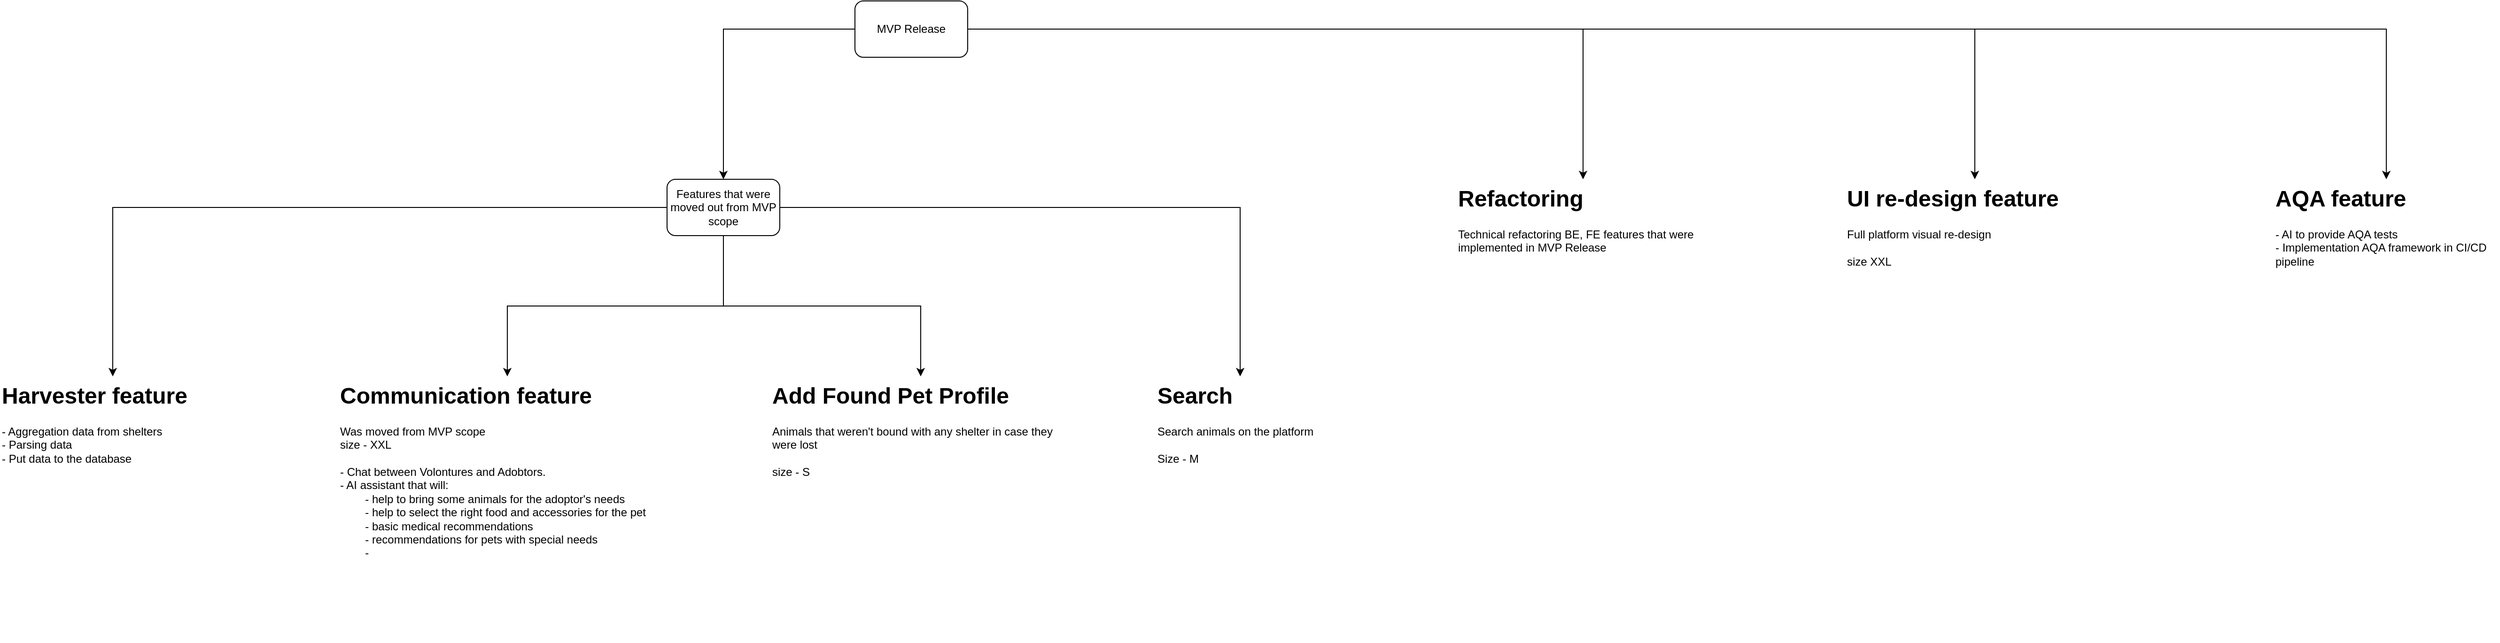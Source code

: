 <mxfile version="26.1.3">
  <diagram name="Сторінка-1" id="smZylFU8Ez6Xz393hW2x">
    <mxGraphModel dx="2411" dy="1696" grid="1" gridSize="10" guides="1" tooltips="1" connect="1" arrows="1" fold="1" page="1" pageScale="1" pageWidth="1169" pageHeight="827" math="0" shadow="0">
      <root>
        <mxCell id="0" />
        <mxCell id="1" parent="0" />
        <mxCell id="no2RGBAZu8elhLlSzY0b-4" style="edgeStyle=orthogonalEdgeStyle;rounded=0;orthogonalLoop=1;jettySize=auto;html=1;entryX=0.5;entryY=0;entryDx=0;entryDy=0;" edge="1" parent="1" source="no2RGBAZu8elhLlSzY0b-1" target="no2RGBAZu8elhLlSzY0b-2">
          <mxGeometry relative="1" as="geometry" />
        </mxCell>
        <mxCell id="no2RGBAZu8elhLlSzY0b-5" style="edgeStyle=orthogonalEdgeStyle;rounded=0;orthogonalLoop=1;jettySize=auto;html=1;entryX=0.5;entryY=0;entryDx=0;entryDy=0;" edge="1" parent="1" source="no2RGBAZu8elhLlSzY0b-1" target="no2RGBAZu8elhLlSzY0b-3">
          <mxGeometry relative="1" as="geometry" />
        </mxCell>
        <mxCell id="no2RGBAZu8elhLlSzY0b-7" style="edgeStyle=orthogonalEdgeStyle;rounded=0;orthogonalLoop=1;jettySize=auto;html=1;entryX=0.5;entryY=0;entryDx=0;entryDy=0;" edge="1" parent="1" source="no2RGBAZu8elhLlSzY0b-1" target="no2RGBAZu8elhLlSzY0b-6">
          <mxGeometry relative="1" as="geometry" />
        </mxCell>
        <mxCell id="no2RGBAZu8elhLlSzY0b-9" style="edgeStyle=orthogonalEdgeStyle;rounded=0;orthogonalLoop=1;jettySize=auto;html=1;" edge="1" parent="1" source="no2RGBAZu8elhLlSzY0b-1" target="no2RGBAZu8elhLlSzY0b-8">
          <mxGeometry relative="1" as="geometry" />
        </mxCell>
        <mxCell id="no2RGBAZu8elhLlSzY0b-1" value="Features that were moved out from MVP scope" style="rounded=1;whiteSpace=wrap;html=1;" vertex="1" parent="1">
          <mxGeometry x="410" y="-20" width="120" height="60" as="geometry" />
        </mxCell>
        <mxCell id="no2RGBAZu8elhLlSzY0b-2" value="&lt;h1 style=&quot;margin-top: 0px;&quot;&gt;&lt;span data-teams=&quot;true&quot;&gt;Harvester feature&lt;/span&gt;&lt;/h1&gt;&lt;p&gt;- Aggregation data from shelters&lt;br&gt;- Parsing data&lt;br&gt;- Put data to the database&lt;/p&gt;&lt;p&gt;&amp;nbsp;&lt;/p&gt;" style="text;html=1;whiteSpace=wrap;overflow=hidden;rounded=0;" vertex="1" parent="1">
          <mxGeometry x="-300" y="190" width="240" height="150" as="geometry" />
        </mxCell>
        <mxCell id="no2RGBAZu8elhLlSzY0b-3" value="&lt;h1 style=&quot;margin-top: 0px;&quot;&gt;Communication feature&lt;/h1&gt;&lt;p&gt;Was moved from MVP scope&lt;br&gt;size - XXL&lt;br&gt;&lt;br&gt;- Chat between Volontures and Adobtors.&amp;nbsp;&lt;br&gt;- AI assistant that will:&lt;br&gt;&lt;span style=&quot;white-space: pre;&quot;&gt;&#x9;&lt;/span&gt;- help to bring some animals for the adoptor&#39;s needs&lt;br&gt;&lt;span style=&quot;white-space: pre;&quot;&gt;&#x9;&lt;/span&gt;- help to select the right food and accessories for the pet&lt;br&gt;&lt;span style=&quot;white-space: pre;&quot;&gt;&#x9;&lt;/span&gt;- basic medical recommendations&lt;br&gt;&lt;span style=&quot;white-space: pre;&quot;&gt;&#x9;&lt;/span&gt;- recommendations for pets with special needs&lt;br&gt;&lt;span style=&quot;white-space: pre;&quot;&gt;&#x9;&lt;/span&gt;-&amp;nbsp;&lt;br&gt;&lt;/p&gt;" style="text;html=1;whiteSpace=wrap;overflow=hidden;rounded=0;" vertex="1" parent="1">
          <mxGeometry x="60" y="190" width="360" height="280" as="geometry" />
        </mxCell>
        <mxCell id="no2RGBAZu8elhLlSzY0b-6" value="&lt;h1 style=&quot;margin-top: 0px;&quot;&gt;&lt;span data-teams=&quot;true&quot;&gt;Search&lt;/span&gt;&lt;/h1&gt;&lt;p&gt;Search animals on the platform&lt;br&gt;&lt;br&gt;Size - M&amp;nbsp;&lt;/p&gt;" style="text;html=1;whiteSpace=wrap;overflow=hidden;rounded=0;" vertex="1" parent="1">
          <mxGeometry x="930" y="190" width="180" height="120" as="geometry" />
        </mxCell>
        <mxCell id="no2RGBAZu8elhLlSzY0b-8" value="&lt;h1 style=&quot;margin-top: 0px;&quot;&gt;&lt;span data-teams=&quot;true&quot;&gt;Add Found Pet Profile&lt;/span&gt;&lt;/h1&gt;&lt;p&gt;Animals that weren&#39;t bound with any shelter in case they were lost&lt;br&gt;&lt;br&gt;size - S&lt;/p&gt;" style="text;html=1;whiteSpace=wrap;overflow=hidden;rounded=0;" vertex="1" parent="1">
          <mxGeometry x="520" y="190" width="320" height="120" as="geometry" />
        </mxCell>
        <mxCell id="no2RGBAZu8elhLlSzY0b-11" style="edgeStyle=orthogonalEdgeStyle;rounded=0;orthogonalLoop=1;jettySize=auto;html=1;entryX=0.5;entryY=0;entryDx=0;entryDy=0;" edge="1" parent="1" source="no2RGBAZu8elhLlSzY0b-10" target="no2RGBAZu8elhLlSzY0b-1">
          <mxGeometry relative="1" as="geometry" />
        </mxCell>
        <mxCell id="no2RGBAZu8elhLlSzY0b-13" style="edgeStyle=orthogonalEdgeStyle;rounded=0;orthogonalLoop=1;jettySize=auto;html=1;entryX=0.5;entryY=0;entryDx=0;entryDy=0;" edge="1" parent="1" source="no2RGBAZu8elhLlSzY0b-10" target="no2RGBAZu8elhLlSzY0b-17">
          <mxGeometry relative="1" as="geometry">
            <mxPoint x="1360" y="-20" as="targetPoint" />
          </mxGeometry>
        </mxCell>
        <mxCell id="no2RGBAZu8elhLlSzY0b-15" style="edgeStyle=orthogonalEdgeStyle;rounded=0;orthogonalLoop=1;jettySize=auto;html=1;entryX=0.5;entryY=0;entryDx=0;entryDy=0;" edge="1" parent="1" source="no2RGBAZu8elhLlSzY0b-10" target="no2RGBAZu8elhLlSzY0b-16">
          <mxGeometry relative="1" as="geometry" />
        </mxCell>
        <mxCell id="no2RGBAZu8elhLlSzY0b-19" style="edgeStyle=orthogonalEdgeStyle;rounded=0;orthogonalLoop=1;jettySize=auto;html=1;entryX=0.5;entryY=0;entryDx=0;entryDy=0;" edge="1" parent="1" source="no2RGBAZu8elhLlSzY0b-10" target="no2RGBAZu8elhLlSzY0b-18">
          <mxGeometry relative="1" as="geometry" />
        </mxCell>
        <mxCell id="no2RGBAZu8elhLlSzY0b-10" value="MVP Release" style="rounded=1;whiteSpace=wrap;html=1;" vertex="1" parent="1">
          <mxGeometry x="610" y="-210" width="120" height="60" as="geometry" />
        </mxCell>
        <mxCell id="no2RGBAZu8elhLlSzY0b-16" value="&lt;h1 style=&quot;margin-top: 0px;&quot;&gt;UI re-design feature&lt;/h1&gt;&lt;p&gt;Full platform visual re-design&lt;br&gt;&lt;br&gt;size XXL&lt;/p&gt;" style="text;html=1;whiteSpace=wrap;overflow=hidden;rounded=0;" vertex="1" parent="1">
          <mxGeometry x="1664" y="-20" width="276" height="120" as="geometry" />
        </mxCell>
        <mxCell id="no2RGBAZu8elhLlSzY0b-17" value="&lt;h1 style=&quot;margin-top: 0px;&quot;&gt;Refactoring&lt;/h1&gt;&lt;p&gt;Technical refactoring BE, FE features that were implemented in MVP Release&lt;/p&gt;" style="text;html=1;whiteSpace=wrap;overflow=hidden;rounded=0;" vertex="1" parent="1">
          <mxGeometry x="1250" y="-20" width="270" height="120" as="geometry" />
        </mxCell>
        <mxCell id="no2RGBAZu8elhLlSzY0b-18" value="&lt;h1 style=&quot;margin-top: 0px;&quot;&gt;AQA feature&lt;/h1&gt;&lt;p&gt;- AI to provide AQA tests&lt;br&gt;- Implementation AQA framework in CI/CD pipeline&lt;br&gt;&lt;br&gt;&lt;/p&gt;" style="text;html=1;whiteSpace=wrap;overflow=hidden;rounded=0;" vertex="1" parent="1">
          <mxGeometry x="2120" y="-20" width="240" height="120" as="geometry" />
        </mxCell>
      </root>
    </mxGraphModel>
  </diagram>
</mxfile>

